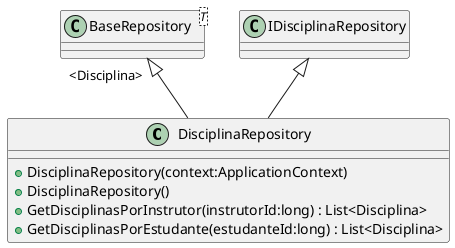 @startuml
class DisciplinaRepository {
    + DisciplinaRepository(context:ApplicationContext)
    + DisciplinaRepository()
    + GetDisciplinasPorInstrutor(instrutorId:long) : List<Disciplina>
    + GetDisciplinasPorEstudante(estudanteId:long) : List<Disciplina>
}
class "BaseRepository"<T> {
}
"BaseRepository" "<Disciplina>" <|-- DisciplinaRepository
IDisciplinaRepository <|-- DisciplinaRepository
@enduml

